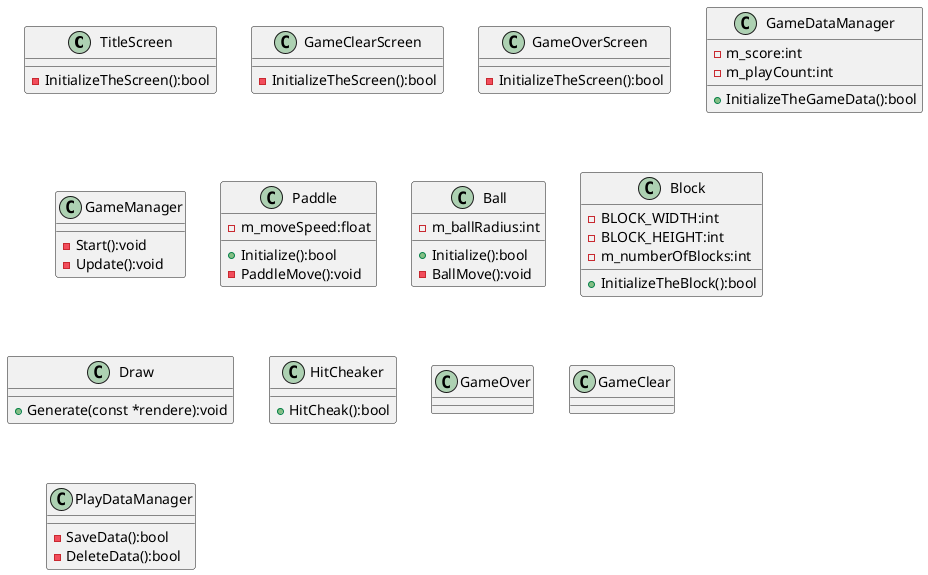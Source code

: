 @startuml
'タイトル画面に関する処理
class TitleScreen{
    -InitializeTheScreen():bool
}

'ゲームクリア画面に関する処理
class GameClearScreen{
    -InitializeTheScreen():bool
}

'ゲームオーバー画面に関する処理
class GameOverScreen{
    -InitializeTheScreen():bool
}

'ゲームデータの管理を行う
class GameDataManager{
    -m_score:int
    -m_playCount:int
    +InitializeTheGameData():bool
}

'ゲームの進行を管理する
class GameManager{
    -Start():void
    -Update():void
}

'パドルに関する処理
class Paddle{
    -m_moveSpeed:float
    +Initialize():bool
    -PaddleMove():void
}

'ボールに関する処理
class Ball{
    -m_ballRadius:int
    +Initialize():bool
    -BallMove():void
}

'ブロック自体の処理
class Block{
    -BLOCK_WIDTH:int
    -BLOCK_HEIGHT:int
    -m_numberOfBlocks:int
    +InitializeTheBlock():bool
}

'描画に関する処理
class Draw{
    +Generate(const *rendere):void
}

'当たり判定の処理
class HitCheaker{
    +HitCheak():bool
}

'ゲームオーバーになったときの処理
class GameOver{

}

'ゲームクリアになったときの処理
class GameClear{

}

'プレイデータに関する処理
class PlayDataManager{
    -SaveData():bool
    -DeleteData():bool
}
@enduml
